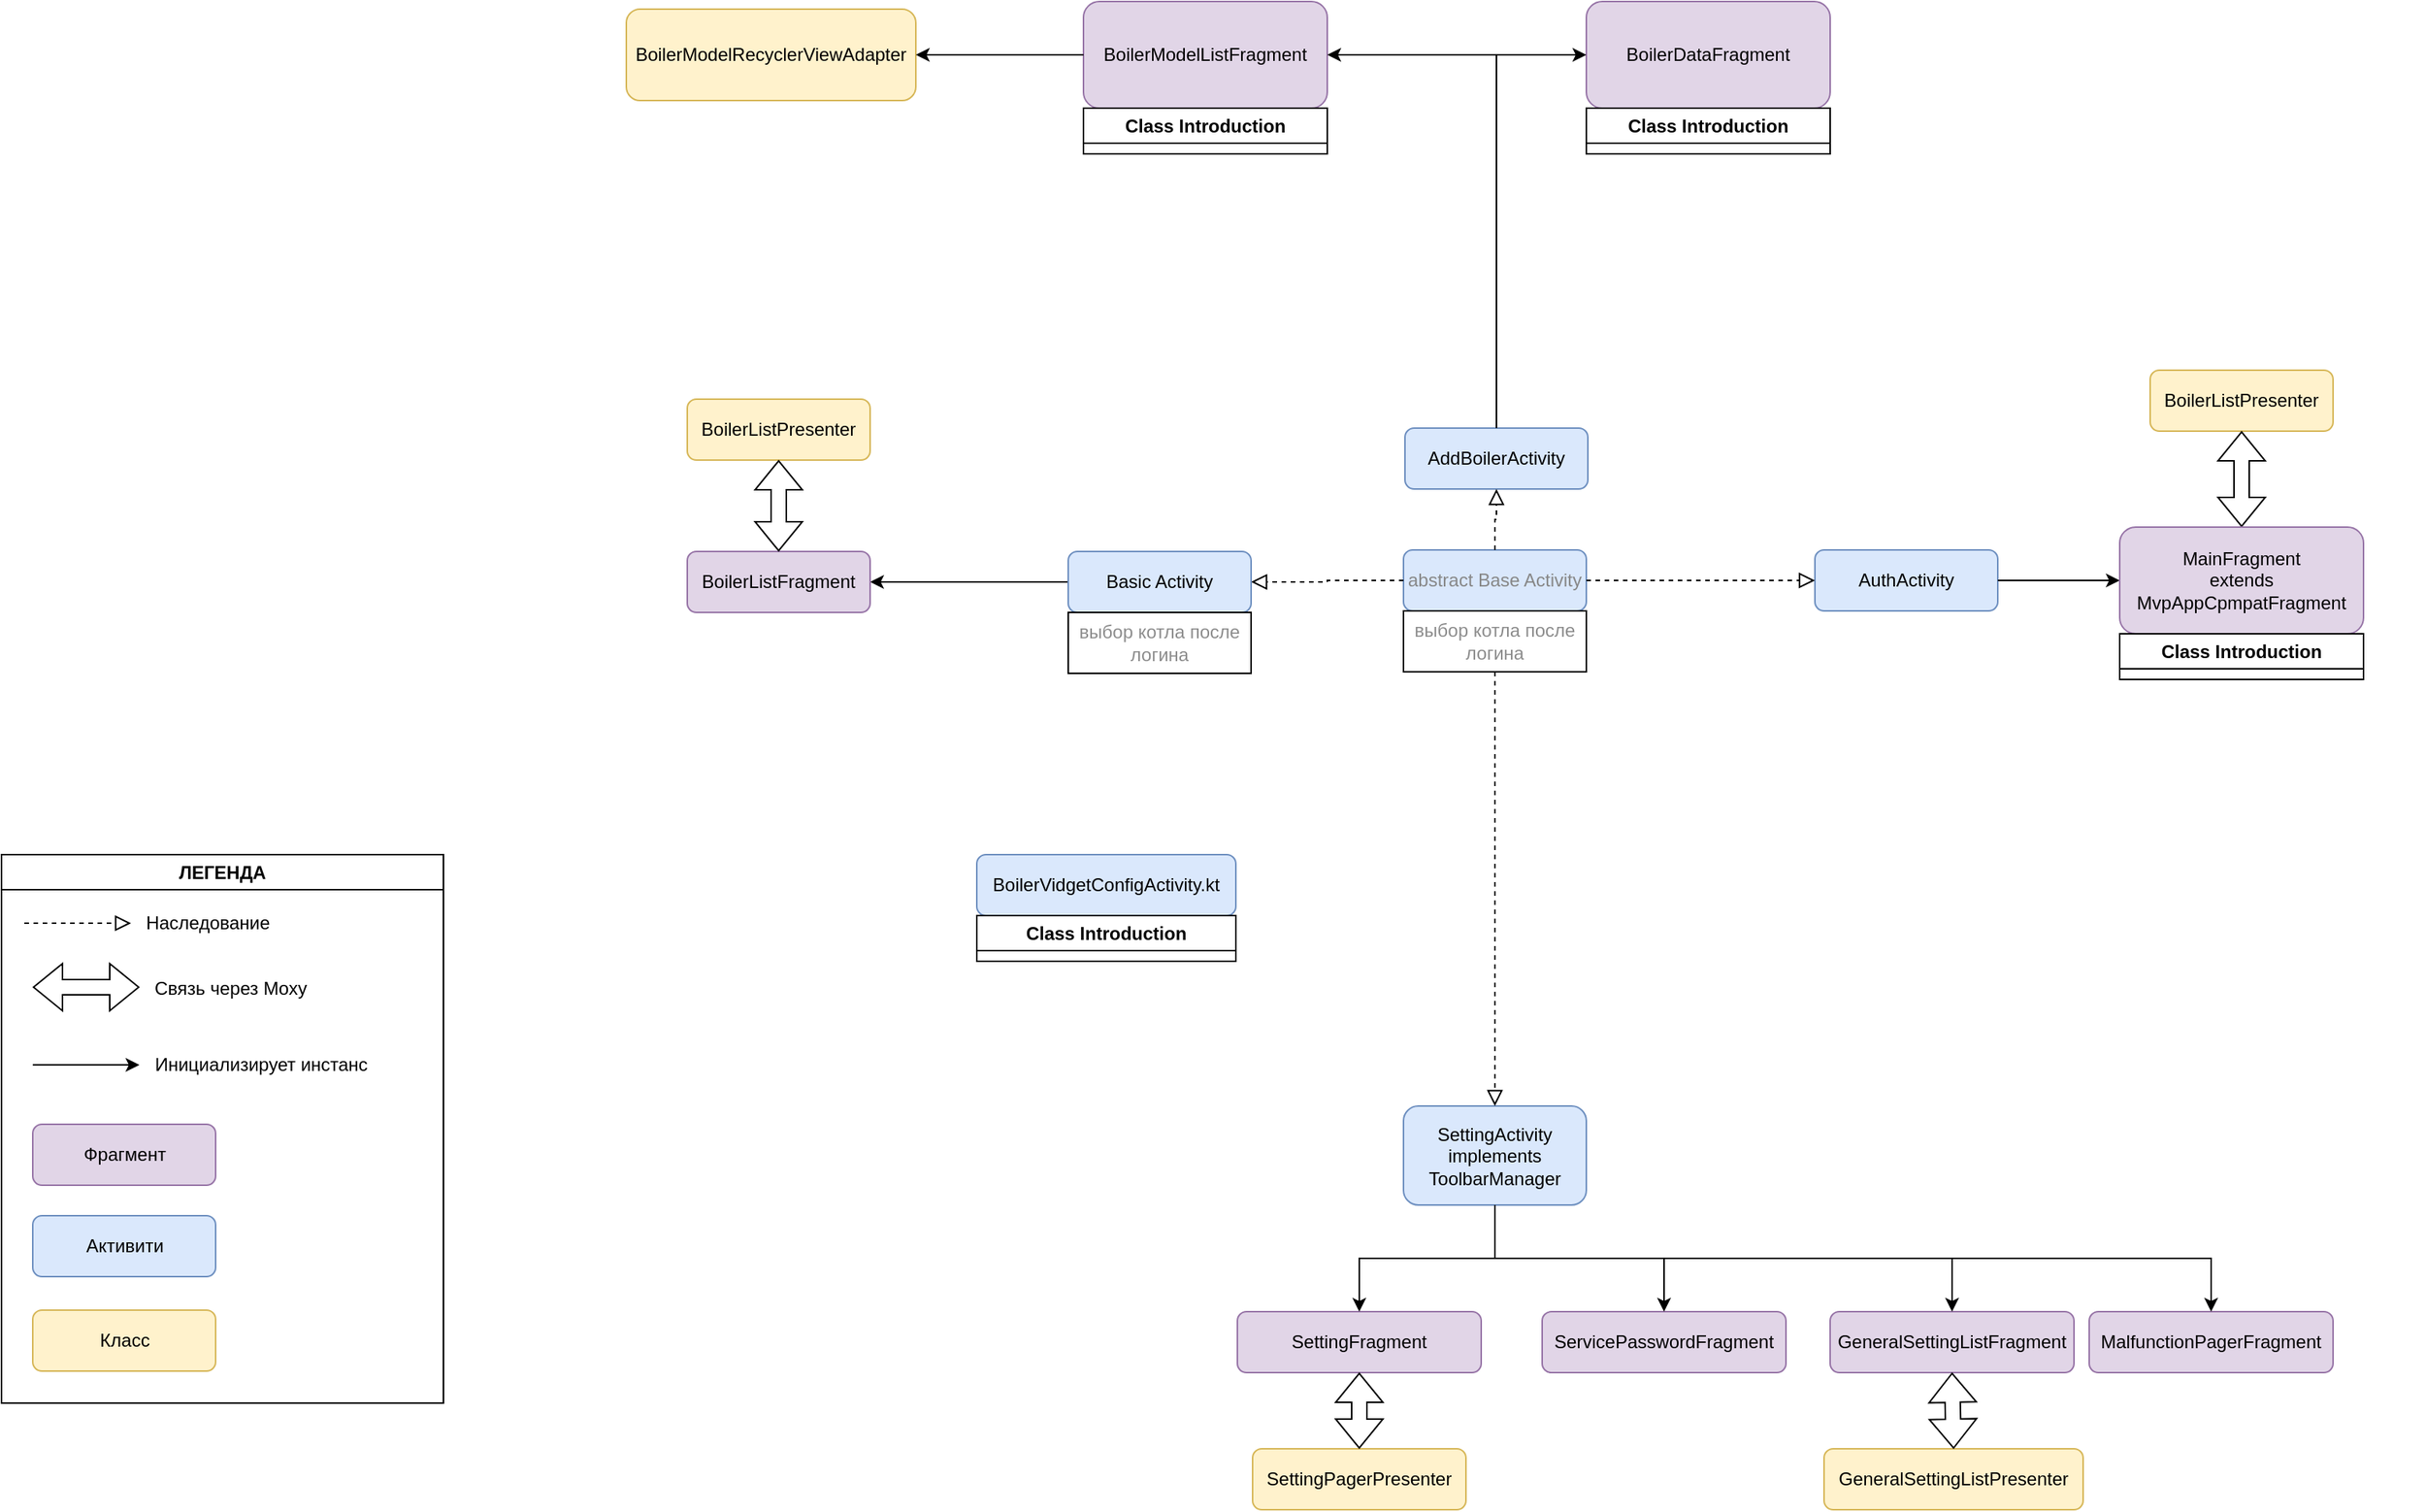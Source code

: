 <mxfile version="21.3.7" type="github">
  <diagram id="C5RBs43oDa-KdzZeNtuy" name="Page-1">
    <mxGraphModel dx="2714" dy="2269" grid="1" gridSize="10" guides="1" tooltips="1" connect="1" arrows="1" fold="1" page="1" pageScale="1" pageWidth="827" pageHeight="1169" math="0" shadow="0">
      <root>
        <mxCell id="WIyWlLk6GJQsqaUBKTNV-0" />
        <mxCell id="WIyWlLk6GJQsqaUBKTNV-1" parent="WIyWlLk6GJQsqaUBKTNV-0" />
        <mxCell id="WIyWlLk6GJQsqaUBKTNV-3" value="abstract Base Activity" style="rounded=1;whiteSpace=wrap;html=1;fontSize=12;glass=0;strokeWidth=1;shadow=0;fillColor=#dae8fc;strokeColor=#6c8ebf;fontColor=#878787;" parent="WIyWlLk6GJQsqaUBKTNV-1" vertex="1">
          <mxGeometry x="160" y="80" width="120" height="40" as="geometry" />
        </mxCell>
        <mxCell id="BQwGy1CQVx7rT-iq4Jp_-0" value="AddBoilerActivity" style="rounded=1;whiteSpace=wrap;html=1;fontSize=12;glass=0;strokeWidth=1;shadow=0;fillColor=#dae8fc;strokeColor=#6c8ebf;" parent="WIyWlLk6GJQsqaUBKTNV-1" vertex="1">
          <mxGeometry x="161" width="120" height="40" as="geometry" />
        </mxCell>
        <mxCell id="BQwGy1CQVx7rT-iq4Jp_-1" value="AuthActivity" style="rounded=1;whiteSpace=wrap;html=1;fontSize=12;glass=0;strokeWidth=1;shadow=0;fillColor=#dae8fc;strokeColor=#6c8ebf;" parent="WIyWlLk6GJQsqaUBKTNV-1" vertex="1">
          <mxGeometry x="430" y="80" width="120" height="40" as="geometry" />
        </mxCell>
        <mxCell id="BQwGy1CQVx7rT-iq4Jp_-15" style="edgeStyle=orthogonalEdgeStyle;rounded=0;orthogonalLoop=1;jettySize=auto;html=1;exitX=0;exitY=0.5;exitDx=0;exitDy=0;entryX=1;entryY=0.5;entryDx=0;entryDy=0;" parent="WIyWlLk6GJQsqaUBKTNV-1" source="BQwGy1CQVx7rT-iq4Jp_-2" target="BQwGy1CQVx7rT-iq4Jp_-12" edge="1">
          <mxGeometry relative="1" as="geometry" />
        </mxCell>
        <mxCell id="BQwGy1CQVx7rT-iq4Jp_-4" value="SettingActivity&lt;br&gt;implements&lt;br&gt;ToolbarManager" style="rounded=1;whiteSpace=wrap;html=1;fontSize=12;glass=0;strokeWidth=1;shadow=0;fillColor=#dae8fc;strokeColor=#6c8ebf;" parent="WIyWlLk6GJQsqaUBKTNV-1" vertex="1">
          <mxGeometry x="160" y="445" width="120" height="65" as="geometry" />
        </mxCell>
        <mxCell id="BQwGy1CQVx7rT-iq4Jp_-6" value="выбор котла после логина" style="rounded=0;whiteSpace=wrap;html=1;fontColor=#8c8c8c;" parent="WIyWlLk6GJQsqaUBKTNV-1" vertex="1">
          <mxGeometry x="160" y="120" width="120" height="40" as="geometry" />
        </mxCell>
        <mxCell id="BQwGy1CQVx7rT-iq4Jp_-11" value="" style="rounded=0;html=1;jettySize=auto;orthogonalLoop=1;fontSize=11;endArrow=block;endFill=0;endSize=8;strokeWidth=1;shadow=0;labelBackgroundColor=none;edgeStyle=orthogonalEdgeStyle;exitX=0;exitY=0.5;exitDx=0;exitDy=0;dashed=1;entryX=1;entryY=0.5;entryDx=0;entryDy=0;" parent="WIyWlLk6GJQsqaUBKTNV-1" edge="1" target="BQwGy1CQVx7rT-iq4Jp_-2" source="WIyWlLk6GJQsqaUBKTNV-3">
          <mxGeometry relative="1" as="geometry">
            <mxPoint x="219.8" y="160" as="sourcePoint" />
            <mxPoint x="220" y="190" as="targetPoint" />
            <Array as="points" />
          </mxGeometry>
        </mxCell>
        <mxCell id="BQwGy1CQVx7rT-iq4Jp_-24" value="" style="group" parent="WIyWlLk6GJQsqaUBKTNV-1" vertex="1" connectable="0">
          <mxGeometry x="-310" y="-19" width="120" height="140" as="geometry" />
        </mxCell>
        <mxCell id="BQwGy1CQVx7rT-iq4Jp_-12" value="BoilerListFragment" style="rounded=1;whiteSpace=wrap;html=1;fontSize=12;glass=0;strokeWidth=1;shadow=0;fillColor=#e1d5e7;strokeColor=#9673a6;" parent="BQwGy1CQVx7rT-iq4Jp_-24" vertex="1">
          <mxGeometry y="100" width="120" height="40" as="geometry" />
        </mxCell>
        <mxCell id="BQwGy1CQVx7rT-iq4Jp_-16" value="BoilerListPresenter" style="rounded=1;whiteSpace=wrap;html=1;fontSize=12;glass=0;strokeWidth=1;shadow=0;fillColor=#fff2cc;strokeColor=#d6b656;" parent="BQwGy1CQVx7rT-iq4Jp_-24" vertex="1">
          <mxGeometry width="120" height="40" as="geometry" />
        </mxCell>
        <mxCell id="BQwGy1CQVx7rT-iq4Jp_-22" value="" style="shape=flexArrow;endArrow=classic;startArrow=classic;html=1;rounded=0;exitX=0.5;exitY=0;exitDx=0;exitDy=0;entryX=0.5;entryY=1;entryDx=0;entryDy=0;" parent="BQwGy1CQVx7rT-iq4Jp_-24" source="BQwGy1CQVx7rT-iq4Jp_-12" target="BQwGy1CQVx7rT-iq4Jp_-16" edge="1">
          <mxGeometry width="100" height="100" relative="1" as="geometry">
            <mxPoint x="-30" y="140" as="sourcePoint" />
            <mxPoint x="70" y="40" as="targetPoint" />
          </mxGeometry>
        </mxCell>
        <mxCell id="BQwGy1CQVx7rT-iq4Jp_-30" value="BoilerListPresenter" style="rounded=1;whiteSpace=wrap;html=1;fontSize=12;glass=0;strokeWidth=1;shadow=0;fillColor=#fff2cc;strokeColor=#d6b656;" parent="WIyWlLk6GJQsqaUBKTNV-1" vertex="1">
          <mxGeometry x="650" y="-38" width="120" height="40" as="geometry" />
        </mxCell>
        <mxCell id="BQwGy1CQVx7rT-iq4Jp_-31" value="" style="shape=flexArrow;endArrow=classic;startArrow=classic;html=1;rounded=0;exitX=0.5;exitY=0;exitDx=0;exitDy=0;entryX=0.5;entryY=1;entryDx=0;entryDy=0;" parent="WIyWlLk6GJQsqaUBKTNV-1" source="BQwGy1CQVx7rT-iq4Jp_-29" target="BQwGy1CQVx7rT-iq4Jp_-30" edge="1">
          <mxGeometry width="100" height="100" relative="1" as="geometry">
            <mxPoint x="600" y="102" as="sourcePoint" />
            <mxPoint x="700" y="2" as="targetPoint" />
          </mxGeometry>
        </mxCell>
        <mxCell id="BQwGy1CQVx7rT-iq4Jp_-32" style="edgeStyle=orthogonalEdgeStyle;rounded=0;orthogonalLoop=1;jettySize=auto;html=1;exitX=1;exitY=0.5;exitDx=0;exitDy=0;entryX=0;entryY=0.5;entryDx=0;entryDy=0;" parent="WIyWlLk6GJQsqaUBKTNV-1" source="BQwGy1CQVx7rT-iq4Jp_-1" target="BQwGy1CQVx7rT-iq4Jp_-29" edge="1">
          <mxGeometry relative="1" as="geometry">
            <mxPoint x="170" y="110" as="sourcePoint" />
            <mxPoint x="90" y="110" as="targetPoint" />
          </mxGeometry>
        </mxCell>
        <mxCell id="BQwGy1CQVx7rT-iq4Jp_-36" value="" style="group" parent="WIyWlLk6GJQsqaUBKTNV-1" vertex="1" connectable="0">
          <mxGeometry x="630" y="175" width="200" height="270" as="geometry" />
        </mxCell>
        <mxCell id="BQwGy1CQVx7rT-iq4Jp_-29" value="MainFragment &lt;br&gt;extends MvpAppCpmpatFragment" style="rounded=1;whiteSpace=wrap;html=1;fontSize=12;glass=0;strokeWidth=1;shadow=0;fillColor=#e1d5e7;strokeColor=#9673a6;" parent="BQwGy1CQVx7rT-iq4Jp_-36" vertex="1">
          <mxGeometry y="-110" width="160" height="70" as="geometry" />
        </mxCell>
        <mxCell id="BQwGy1CQVx7rT-iq4Jp_-33" value="Class Introduction" style="swimlane;whiteSpace=wrap;html=1;" parent="BQwGy1CQVx7rT-iq4Jp_-36" vertex="1" collapsed="1">
          <mxGeometry y="-40" width="160" height="30" as="geometry">
            <mxRectangle y="70" width="200" height="200" as="alternateBounds" />
          </mxGeometry>
        </mxCell>
        <mxCell id="BQwGy1CQVx7rT-iq4Jp_-34" value="Содержит контекст AutsActivity" style="text;html=1;align=center;verticalAlign=middle;resizable=0;points=[];autosize=1;strokeColor=none;fillColor=none;" parent="BQwGy1CQVx7rT-iq4Jp_-33" vertex="1">
          <mxGeometry y="24" width="200" height="30" as="geometry" />
        </mxCell>
        <mxCell id="BQwGy1CQVx7rT-iq4Jp_-37" value="Не имеет презентора" style="text;html=1;align=center;verticalAlign=middle;resizable=0;points=[];autosize=1;strokeColor=none;fillColor=none;" parent="BQwGy1CQVx7rT-iq4Jp_-33" vertex="1">
          <mxGeometry y="54" width="140" height="30" as="geometry" />
        </mxCell>
        <mxCell id="BQwGy1CQVx7rT-iq4Jp_-38" value="" style="rounded=0;html=1;jettySize=auto;orthogonalLoop=1;fontSize=11;endArrow=block;endFill=0;endSize=8;strokeWidth=1;shadow=0;labelBackgroundColor=none;edgeStyle=orthogonalEdgeStyle;exitX=0.5;exitY=0;exitDx=0;exitDy=0;entryX=0.5;entryY=1;entryDx=0;entryDy=0;dashed=1;" parent="WIyWlLk6GJQsqaUBKTNV-1" source="WIyWlLk6GJQsqaUBKTNV-3" target="BQwGy1CQVx7rT-iq4Jp_-0" edge="1">
          <mxGeometry relative="1" as="geometry">
            <mxPoint x="280" y="100" as="sourcePoint" />
            <mxPoint x="430" y="100" as="targetPoint" />
            <Array as="points" />
          </mxGeometry>
        </mxCell>
        <mxCell id="BQwGy1CQVx7rT-iq4Jp_-39" value="" style="group" parent="WIyWlLk6GJQsqaUBKTNV-1" vertex="1" connectable="0">
          <mxGeometry x="280" y="-280" width="210" height="270" as="geometry" />
        </mxCell>
        <mxCell id="BQwGy1CQVx7rT-iq4Jp_-40" value="BoilerDataFragment" style="rounded=1;whiteSpace=wrap;html=1;fontSize=12;glass=0;strokeWidth=1;shadow=0;fillColor=#e1d5e7;strokeColor=#9673a6;" parent="BQwGy1CQVx7rT-iq4Jp_-39" vertex="1">
          <mxGeometry width="160" height="70" as="geometry" />
        </mxCell>
        <mxCell id="BQwGy1CQVx7rT-iq4Jp_-41" value="Class Introduction" style="swimlane;whiteSpace=wrap;html=1;" parent="BQwGy1CQVx7rT-iq4Jp_-39" vertex="1" collapsed="1">
          <mxGeometry y="70" width="160" height="30" as="geometry">
            <mxRectangle y="70" width="210" height="200" as="alternateBounds" />
          </mxGeometry>
        </mxCell>
        <mxCell id="BQwGy1CQVx7rT-iq4Jp_-42" value="Содержит контекст&amp;nbsp;AddBoilerActivity" style="text;html=1;align=center;verticalAlign=middle;resizable=0;points=[];autosize=1;strokeColor=none;fillColor=none;" parent="BQwGy1CQVx7rT-iq4Jp_-41" vertex="1">
          <mxGeometry x="-4" y="24" width="220" height="30" as="geometry" />
        </mxCell>
        <mxCell id="BQwGy1CQVx7rT-iq4Jp_-44" value="" style="group" parent="WIyWlLk6GJQsqaUBKTNV-1" vertex="1" connectable="0">
          <mxGeometry x="-50" y="-280" width="210" height="270" as="geometry" />
        </mxCell>
        <mxCell id="BQwGy1CQVx7rT-iq4Jp_-45" value="BoilerModelListFragment" style="rounded=1;whiteSpace=wrap;html=1;fontSize=12;glass=0;strokeWidth=1;shadow=0;fillColor=#e1d5e7;strokeColor=#9673a6;" parent="BQwGy1CQVx7rT-iq4Jp_-44" vertex="1">
          <mxGeometry width="160" height="70" as="geometry" />
        </mxCell>
        <mxCell id="BQwGy1CQVx7rT-iq4Jp_-46" value="Class Introduction" style="swimlane;whiteSpace=wrap;html=1;" parent="BQwGy1CQVx7rT-iq4Jp_-44" vertex="1" collapsed="1">
          <mxGeometry y="70" width="160" height="30" as="geometry">
            <mxRectangle y="70" width="210" height="200" as="alternateBounds" />
          </mxGeometry>
        </mxCell>
        <mxCell id="BQwGy1CQVx7rT-iq4Jp_-47" value="Содержит контекст&amp;nbsp;AddBoilerActivity" style="text;html=1;align=center;verticalAlign=middle;resizable=0;points=[];autosize=1;strokeColor=none;fillColor=none;" parent="BQwGy1CQVx7rT-iq4Jp_-46" vertex="1">
          <mxGeometry x="-10" y="24" width="220" height="30" as="geometry" />
        </mxCell>
        <mxCell id="BQwGy1CQVx7rT-iq4Jp_-59" value="Содержит recycler котлов" style="text;html=1;align=center;verticalAlign=middle;resizable=0;points=[];autosize=1;strokeColor=none;fillColor=none;" parent="BQwGy1CQVx7rT-iq4Jp_-46" vertex="1">
          <mxGeometry x="-10" y="44" width="170" height="30" as="geometry" />
        </mxCell>
        <mxCell id="BQwGy1CQVx7rT-iq4Jp_-57" style="edgeStyle=orthogonalEdgeStyle;rounded=0;orthogonalLoop=1;jettySize=auto;html=1;exitX=0.5;exitY=0;exitDx=0;exitDy=0;entryX=1;entryY=0.5;entryDx=0;entryDy=0;" parent="WIyWlLk6GJQsqaUBKTNV-1" source="BQwGy1CQVx7rT-iq4Jp_-0" target="BQwGy1CQVx7rT-iq4Jp_-45" edge="1">
          <mxGeometry relative="1" as="geometry">
            <mxPoint x="590" y="10" as="sourcePoint" />
            <mxPoint x="670" y="11" as="targetPoint" />
          </mxGeometry>
        </mxCell>
        <mxCell id="BQwGy1CQVx7rT-iq4Jp_-58" style="edgeStyle=orthogonalEdgeStyle;rounded=0;orthogonalLoop=1;jettySize=auto;html=1;exitX=0.5;exitY=0;exitDx=0;exitDy=0;entryX=0;entryY=0.5;entryDx=0;entryDy=0;" parent="WIyWlLk6GJQsqaUBKTNV-1" source="BQwGy1CQVx7rT-iq4Jp_-0" target="BQwGy1CQVx7rT-iq4Jp_-40" edge="1">
          <mxGeometry relative="1" as="geometry">
            <mxPoint x="460" y="-310" as="sourcePoint" />
            <mxPoint x="540" y="-309" as="targetPoint" />
          </mxGeometry>
        </mxCell>
        <mxCell id="BQwGy1CQVx7rT-iq4Jp_-60" value="BoilerModelRecyclerViewAdapter" style="rounded=1;whiteSpace=wrap;html=1;fillColor=#fff2cc;strokeColor=#d6b656;" parent="WIyWlLk6GJQsqaUBKTNV-1" vertex="1">
          <mxGeometry x="-350" y="-275" width="190" height="60" as="geometry" />
        </mxCell>
        <mxCell id="BQwGy1CQVx7rT-iq4Jp_-65" style="edgeStyle=orthogonalEdgeStyle;rounded=0;orthogonalLoop=1;jettySize=auto;html=1;exitX=0;exitY=0.5;exitDx=0;exitDy=0;entryX=1;entryY=0.5;entryDx=0;entryDy=0;" parent="WIyWlLk6GJQsqaUBKTNV-1" source="BQwGy1CQVx7rT-iq4Jp_-45" target="BQwGy1CQVx7rT-iq4Jp_-60" edge="1">
          <mxGeometry relative="1" as="geometry">
            <mxPoint x="210" y="90" as="sourcePoint" />
            <mxPoint x="120" y="-235" as="targetPoint" />
          </mxGeometry>
        </mxCell>
        <mxCell id="1PxclfP2Zs6_VL7mTuX3-3" value="" style="rounded=0;html=1;jettySize=auto;orthogonalLoop=1;fontSize=11;endArrow=block;endFill=0;endSize=8;strokeWidth=1;shadow=0;labelBackgroundColor=none;edgeStyle=orthogonalEdgeStyle;exitX=0.5;exitY=1;exitDx=0;exitDy=0;entryX=0.5;entryY=0;entryDx=0;entryDy=0;dashed=1;" edge="1" parent="WIyWlLk6GJQsqaUBKTNV-1" source="BQwGy1CQVx7rT-iq4Jp_-6" target="BQwGy1CQVx7rT-iq4Jp_-4">
          <mxGeometry relative="1" as="geometry">
            <mxPoint x="290" y="110" as="sourcePoint" />
            <mxPoint x="450" y="110" as="targetPoint" />
            <Array as="points" />
          </mxGeometry>
        </mxCell>
        <mxCell id="1PxclfP2Zs6_VL7mTuX3-4" value="" style="group" vertex="1" connectable="0" parent="WIyWlLk6GJQsqaUBKTNV-1">
          <mxGeometry x="-120" y="280" width="170" height="70" as="geometry" />
        </mxCell>
        <mxCell id="BQwGy1CQVx7rT-iq4Jp_-3" value="BoilerVidgetConfigActivity.kt" style="rounded=1;whiteSpace=wrap;html=1;fontSize=12;glass=0;strokeWidth=1;shadow=0;fillColor=#dae8fc;strokeColor=#6c8ebf;" parent="1PxclfP2Zs6_VL7mTuX3-4" vertex="1">
          <mxGeometry width="170" height="40" as="geometry" />
        </mxCell>
        <mxCell id="1PxclfP2Zs6_VL7mTuX3-0" value="Class Introduction" style="swimlane;whiteSpace=wrap;html=1;" vertex="1" collapsed="1" parent="1PxclfP2Zs6_VL7mTuX3-4">
          <mxGeometry y="40" width="170" height="30" as="geometry">
            <mxRectangle x="430" y="330" width="200" height="200" as="alternateBounds" />
          </mxGeometry>
        </mxCell>
        <mxCell id="1PxclfP2Zs6_VL7mTuX3-1" value="Kotlin" style="text;html=1;align=left;verticalAlign=middle;resizable=0;points=[];autosize=1;strokeColor=none;fillColor=none;" vertex="1" parent="1PxclfP2Zs6_VL7mTuX3-0">
          <mxGeometry y="24" width="50" height="30" as="geometry" />
        </mxCell>
        <mxCell id="1PxclfP2Zs6_VL7mTuX3-5" value="ЛЕГЕНДА" style="swimlane;whiteSpace=wrap;html=1;" vertex="1" parent="WIyWlLk6GJQsqaUBKTNV-1">
          <mxGeometry x="-760" y="280" width="290" height="360" as="geometry">
            <mxRectangle x="-760" y="280" width="140" height="30" as="alternateBounds" />
          </mxGeometry>
        </mxCell>
        <mxCell id="1PxclfP2Zs6_VL7mTuX3-10" value="" style="rounded=0;html=1;jettySize=auto;orthogonalLoop=1;fontSize=11;endArrow=block;endFill=0;endSize=8;strokeWidth=1;shadow=0;labelBackgroundColor=none;edgeStyle=orthogonalEdgeStyle;exitX=1;exitY=0.5;exitDx=0;exitDy=0;dashed=1;" edge="1" parent="1PxclfP2Zs6_VL7mTuX3-5">
          <mxGeometry relative="1" as="geometry">
            <mxPoint x="15" y="45" as="sourcePoint" />
            <mxPoint x="85" y="45" as="targetPoint" />
            <Array as="points" />
          </mxGeometry>
        </mxCell>
        <mxCell id="1PxclfP2Zs6_VL7mTuX3-11" value="Наследование" style="text;html=1;align=center;verticalAlign=middle;resizable=0;points=[];autosize=1;strokeColor=none;fillColor=none;" vertex="1" parent="1PxclfP2Zs6_VL7mTuX3-5">
          <mxGeometry x="85" y="30" width="100" height="30" as="geometry" />
        </mxCell>
        <mxCell id="1PxclfP2Zs6_VL7mTuX3-12" value="" style="shape=flexArrow;endArrow=classic;startArrow=classic;html=1;rounded=0;" edge="1" parent="1PxclfP2Zs6_VL7mTuX3-5">
          <mxGeometry width="100" height="100" relative="1" as="geometry">
            <mxPoint x="20.5" y="87" as="sourcePoint" />
            <mxPoint x="90.5" y="87" as="targetPoint" />
          </mxGeometry>
        </mxCell>
        <mxCell id="1PxclfP2Zs6_VL7mTuX3-13" value="Связь через Moxy" style="text;html=1;align=center;verticalAlign=middle;resizable=0;points=[];autosize=1;strokeColor=none;fillColor=none;" vertex="1" parent="1PxclfP2Zs6_VL7mTuX3-5">
          <mxGeometry x="89.5" y="73" width="120" height="30" as="geometry" />
        </mxCell>
        <mxCell id="1PxclfP2Zs6_VL7mTuX3-14" style="edgeStyle=orthogonalEdgeStyle;rounded=0;orthogonalLoop=1;jettySize=auto;html=1;entryX=0;entryY=0.5;entryDx=0;entryDy=0;" edge="1" parent="1PxclfP2Zs6_VL7mTuX3-5">
          <mxGeometry relative="1" as="geometry">
            <mxPoint x="20.5" y="138" as="sourcePoint" />
            <mxPoint x="90.5" y="138" as="targetPoint" />
          </mxGeometry>
        </mxCell>
        <mxCell id="1PxclfP2Zs6_VL7mTuX3-15" value="Инициализирует инстанс" style="text;html=1;align=center;verticalAlign=middle;resizable=0;points=[];autosize=1;strokeColor=none;fillColor=none;" vertex="1" parent="1PxclfP2Zs6_VL7mTuX3-5">
          <mxGeometry x="89.5" y="123" width="160" height="30" as="geometry" />
        </mxCell>
        <mxCell id="1PxclfP2Zs6_VL7mTuX3-16" value="Фрагмент" style="rounded=1;whiteSpace=wrap;html=1;fontSize=12;glass=0;strokeWidth=1;shadow=0;fillColor=#e1d5e7;strokeColor=#9673a6;" vertex="1" parent="1PxclfP2Zs6_VL7mTuX3-5">
          <mxGeometry x="20.5" y="177" width="120" height="40" as="geometry" />
        </mxCell>
        <mxCell id="1PxclfP2Zs6_VL7mTuX3-17" value="Активити" style="rounded=1;whiteSpace=wrap;html=1;fontSize=12;glass=0;strokeWidth=1;shadow=0;fillColor=#dae8fc;strokeColor=#6c8ebf;" vertex="1" parent="1PxclfP2Zs6_VL7mTuX3-5">
          <mxGeometry x="20.5" y="237" width="120" height="40" as="geometry" />
        </mxCell>
        <mxCell id="1PxclfP2Zs6_VL7mTuX3-18" value="Класс" style="rounded=1;whiteSpace=wrap;html=1;fontSize=12;glass=0;strokeWidth=1;shadow=0;fillColor=#fff2cc;strokeColor=#d6b656;" vertex="1" parent="1PxclfP2Zs6_VL7mTuX3-5">
          <mxGeometry x="20.5" y="299" width="120" height="40" as="geometry" />
        </mxCell>
        <mxCell id="1PxclfP2Zs6_VL7mTuX3-19" value="MalfunctionPagerFragment" style="rounded=1;whiteSpace=wrap;html=1;fontSize=12;glass=0;strokeWidth=1;shadow=0;fillColor=#e1d5e7;strokeColor=#9673a6;" vertex="1" parent="WIyWlLk6GJQsqaUBKTNV-1">
          <mxGeometry x="610" y="580" width="160" height="40" as="geometry" />
        </mxCell>
        <mxCell id="1PxclfP2Zs6_VL7mTuX3-20" style="edgeStyle=orthogonalEdgeStyle;rounded=0;orthogonalLoop=1;jettySize=auto;html=1;exitX=0.5;exitY=1;exitDx=0;exitDy=0;entryX=0.5;entryY=0;entryDx=0;entryDy=0;" edge="1" parent="WIyWlLk6GJQsqaUBKTNV-1" source="BQwGy1CQVx7rT-iq4Jp_-4" target="1PxclfP2Zs6_VL7mTuX3-19">
          <mxGeometry relative="1" as="geometry">
            <mxPoint x="481" y="220" as="sourcePoint" />
            <mxPoint x="561" y="220" as="targetPoint" />
          </mxGeometry>
        </mxCell>
        <mxCell id="1PxclfP2Zs6_VL7mTuX3-21" value="GeneralSettingListFragment" style="rounded=1;whiteSpace=wrap;html=1;fontSize=12;glass=0;strokeWidth=1;shadow=0;fillColor=#e1d5e7;strokeColor=#9673a6;" vertex="1" parent="WIyWlLk6GJQsqaUBKTNV-1">
          <mxGeometry x="440" y="580" width="160" height="40" as="geometry" />
        </mxCell>
        <mxCell id="1PxclfP2Zs6_VL7mTuX3-22" style="edgeStyle=orthogonalEdgeStyle;rounded=0;orthogonalLoop=1;jettySize=auto;html=1;exitX=0.5;exitY=1;exitDx=0;exitDy=0;entryX=0.5;entryY=0;entryDx=0;entryDy=0;" edge="1" parent="WIyWlLk6GJQsqaUBKTNV-1" source="BQwGy1CQVx7rT-iq4Jp_-4" target="1PxclfP2Zs6_VL7mTuX3-21">
          <mxGeometry relative="1" as="geometry">
            <mxPoint x="231" y="520" as="sourcePoint" />
            <mxPoint x="232" y="590" as="targetPoint" />
          </mxGeometry>
        </mxCell>
        <mxCell id="1PxclfP2Zs6_VL7mTuX3-23" value="ServicePasswordFragment" style="rounded=1;whiteSpace=wrap;html=1;fontSize=12;glass=0;strokeWidth=1;shadow=0;fillColor=#e1d5e7;strokeColor=#9673a6;" vertex="1" parent="WIyWlLk6GJQsqaUBKTNV-1">
          <mxGeometry x="251" y="580" width="160" height="40" as="geometry" />
        </mxCell>
        <mxCell id="1PxclfP2Zs6_VL7mTuX3-24" style="edgeStyle=orthogonalEdgeStyle;rounded=0;orthogonalLoop=1;jettySize=auto;html=1;exitX=0.5;exitY=1;exitDx=0;exitDy=0;entryX=0.5;entryY=0;entryDx=0;entryDy=0;" edge="1" parent="WIyWlLk6GJQsqaUBKTNV-1" source="BQwGy1CQVx7rT-iq4Jp_-4" target="1PxclfP2Zs6_VL7mTuX3-23">
          <mxGeometry relative="1" as="geometry">
            <mxPoint x="231" y="520" as="sourcePoint" />
            <mxPoint x="232" y="590" as="targetPoint" />
          </mxGeometry>
        </mxCell>
        <mxCell id="1PxclfP2Zs6_VL7mTuX3-25" value="SettingFragment" style="rounded=1;whiteSpace=wrap;html=1;fontSize=12;glass=0;strokeWidth=1;shadow=0;fillColor=#e1d5e7;strokeColor=#9673a6;" vertex="1" parent="WIyWlLk6GJQsqaUBKTNV-1">
          <mxGeometry x="51" y="580" width="160" height="40" as="geometry" />
        </mxCell>
        <mxCell id="1PxclfP2Zs6_VL7mTuX3-26" style="edgeStyle=orthogonalEdgeStyle;rounded=0;orthogonalLoop=1;jettySize=auto;html=1;exitX=0.5;exitY=1;exitDx=0;exitDy=0;entryX=0.5;entryY=0;entryDx=0;entryDy=0;" edge="1" parent="WIyWlLk6GJQsqaUBKTNV-1" source="BQwGy1CQVx7rT-iq4Jp_-4" target="1PxclfP2Zs6_VL7mTuX3-25">
          <mxGeometry relative="1" as="geometry">
            <mxPoint x="231" y="520" as="sourcePoint" />
            <mxPoint x="1" y="590" as="targetPoint" />
          </mxGeometry>
        </mxCell>
        <mxCell id="1PxclfP2Zs6_VL7mTuX3-27" value="" style="group" vertex="1" connectable="0" parent="WIyWlLk6GJQsqaUBKTNV-1">
          <mxGeometry x="-60" y="81" width="120" height="80" as="geometry" />
        </mxCell>
        <mxCell id="BQwGy1CQVx7rT-iq4Jp_-2" value="Basic Activity" style="rounded=1;whiteSpace=wrap;html=1;fontSize=12;glass=0;strokeWidth=1;shadow=0;fillColor=#dae8fc;strokeColor=#6c8ebf;" parent="1PxclfP2Zs6_VL7mTuX3-27" vertex="1">
          <mxGeometry width="120" height="40" as="geometry" />
        </mxCell>
        <mxCell id="BQwGy1CQVx7rT-iq4Jp_-8" value="выбор котла после логина" style="rounded=0;whiteSpace=wrap;html=1;fontColor=#8c8c8c;" parent="1PxclfP2Zs6_VL7mTuX3-27" vertex="1">
          <mxGeometry y="40" width="120" height="40" as="geometry" />
        </mxCell>
        <mxCell id="1PxclfP2Zs6_VL7mTuX3-28" value="" style="rounded=0;html=1;jettySize=auto;orthogonalLoop=1;fontSize=11;endArrow=block;endFill=0;endSize=8;strokeWidth=1;shadow=0;labelBackgroundColor=none;edgeStyle=orthogonalEdgeStyle;exitX=1;exitY=0.5;exitDx=0;exitDy=0;entryX=0;entryY=0.5;entryDx=0;entryDy=0;dashed=1;" edge="1" parent="WIyWlLk6GJQsqaUBKTNV-1" source="WIyWlLk6GJQsqaUBKTNV-3" target="BQwGy1CQVx7rT-iq4Jp_-1">
          <mxGeometry relative="1" as="geometry">
            <mxPoint x="230" y="90" as="sourcePoint" />
            <mxPoint x="231" y="50" as="targetPoint" />
            <Array as="points" />
          </mxGeometry>
        </mxCell>
        <mxCell id="1PxclfP2Zs6_VL7mTuX3-29" value="SettingPagerPresenter" style="rounded=1;whiteSpace=wrap;html=1;fontSize=12;glass=0;strokeWidth=1;shadow=0;fillColor=#fff2cc;strokeColor=#d6b656;" vertex="1" parent="WIyWlLk6GJQsqaUBKTNV-1">
          <mxGeometry x="61" y="670" width="140" height="40" as="geometry" />
        </mxCell>
        <mxCell id="1PxclfP2Zs6_VL7mTuX3-31" value="" style="shape=flexArrow;endArrow=classic;startArrow=classic;html=1;rounded=0;entryX=0.5;entryY=1;entryDx=0;entryDy=0;exitX=0.5;exitY=0;exitDx=0;exitDy=0;" edge="1" parent="WIyWlLk6GJQsqaUBKTNV-1" source="1PxclfP2Zs6_VL7mTuX3-29" target="1PxclfP2Zs6_VL7mTuX3-25">
          <mxGeometry width="100" height="100" relative="1" as="geometry">
            <mxPoint x="70" y="870" as="sourcePoint" />
            <mxPoint x="170" y="770" as="targetPoint" />
          </mxGeometry>
        </mxCell>
        <mxCell id="1PxclfP2Zs6_VL7mTuX3-36" value="GeneralSettingListPresenter" style="rounded=1;whiteSpace=wrap;html=1;fontSize=12;glass=0;strokeWidth=1;shadow=0;fillColor=#fff2cc;strokeColor=#d6b656;" vertex="1" parent="WIyWlLk6GJQsqaUBKTNV-1">
          <mxGeometry x="436" y="670" width="170" height="40" as="geometry" />
        </mxCell>
        <mxCell id="1PxclfP2Zs6_VL7mTuX3-37" value="" style="shape=flexArrow;endArrow=classic;startArrow=classic;html=1;rounded=0;entryX=0.5;entryY=1;entryDx=0;entryDy=0;exitX=0.5;exitY=0;exitDx=0;exitDy=0;" edge="1" source="1PxclfP2Zs6_VL7mTuX3-36" parent="WIyWlLk6GJQsqaUBKTNV-1" target="1PxclfP2Zs6_VL7mTuX3-21">
          <mxGeometry width="100" height="100" relative="1" as="geometry">
            <mxPoint x="458" y="870" as="sourcePoint" />
            <mxPoint x="519" y="620" as="targetPoint" />
          </mxGeometry>
        </mxCell>
      </root>
    </mxGraphModel>
  </diagram>
</mxfile>
